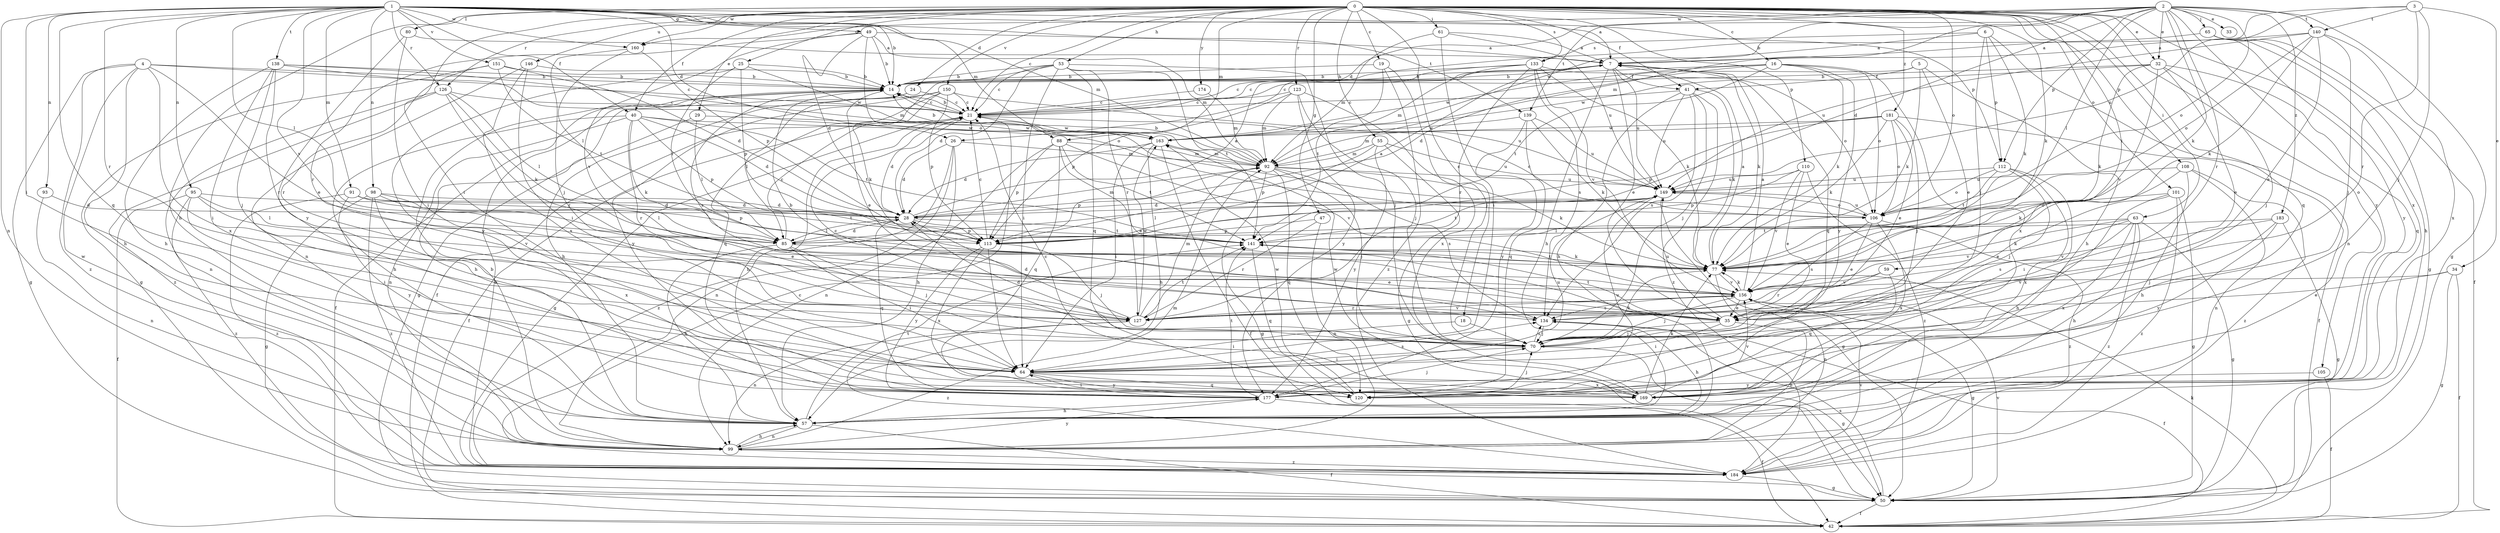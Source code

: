 strict digraph  {
0;
1;
2;
3;
4;
5;
6;
7;
14;
16;
18;
19;
21;
24;
25;
26;
28;
29;
32;
33;
34;
35;
40;
41;
42;
47;
49;
50;
53;
55;
57;
59;
61;
63;
64;
65;
70;
77;
80;
85;
88;
91;
92;
93;
95;
98;
99;
101;
105;
106;
108;
110;
112;
113;
120;
123;
126;
127;
133;
134;
138;
139;
140;
141;
146;
149;
150;
151;
156;
160;
163;
169;
174;
177;
181;
183;
184;
0 -> 7  [label=a];
0 -> 16  [label=c];
0 -> 18  [label=c];
0 -> 19  [label=c];
0 -> 21  [label=c];
0 -> 24  [label=d];
0 -> 25  [label=d];
0 -> 29  [label=e];
0 -> 32  [label=e];
0 -> 40  [label=f];
0 -> 47  [label=g];
0 -> 53  [label=h];
0 -> 55  [label=h];
0 -> 57  [label=h];
0 -> 59  [label=i];
0 -> 61  [label=i];
0 -> 63  [label=i];
0 -> 64  [label=i];
0 -> 77  [label=k];
0 -> 80  [label=l];
0 -> 88  [label=m];
0 -> 101  [label=o];
0 -> 105  [label=o];
0 -> 106  [label=o];
0 -> 108  [label=p];
0 -> 110  [label=p];
0 -> 120  [label=q];
0 -> 123  [label=r];
0 -> 126  [label=r];
0 -> 133  [label=s];
0 -> 146  [label=u];
0 -> 150  [label=v];
0 -> 160  [label=w];
0 -> 169  [label=x];
0 -> 174  [label=y];
0 -> 181  [label=z];
1 -> 14  [label=b];
1 -> 26  [label=d];
1 -> 40  [label=f];
1 -> 41  [label=f];
1 -> 49  [label=g];
1 -> 64  [label=i];
1 -> 85  [label=l];
1 -> 88  [label=m];
1 -> 91  [label=m];
1 -> 92  [label=m];
1 -> 93  [label=n];
1 -> 95  [label=n];
1 -> 98  [label=n];
1 -> 99  [label=n];
1 -> 112  [label=p];
1 -> 120  [label=q];
1 -> 126  [label=r];
1 -> 127  [label=r];
1 -> 138  [label=t];
1 -> 139  [label=t];
1 -> 151  [label=v];
1 -> 156  [label=v];
1 -> 160  [label=w];
2 -> 26  [label=d];
2 -> 28  [label=d];
2 -> 32  [label=e];
2 -> 33  [label=e];
2 -> 50  [label=g];
2 -> 65  [label=j];
2 -> 77  [label=k];
2 -> 85  [label=l];
2 -> 92  [label=m];
2 -> 106  [label=o];
2 -> 112  [label=p];
2 -> 127  [label=r];
2 -> 139  [label=t];
2 -> 140  [label=t];
2 -> 160  [label=w];
2 -> 163  [label=w];
2 -> 177  [label=y];
2 -> 183  [label=z];
3 -> 14  [label=b];
3 -> 34  [label=e];
3 -> 70  [label=j];
3 -> 127  [label=r];
3 -> 140  [label=t];
3 -> 149  [label=u];
4 -> 14  [label=b];
4 -> 21  [label=c];
4 -> 35  [label=e];
4 -> 50  [label=g];
4 -> 57  [label=h];
4 -> 64  [label=i];
4 -> 184  [label=z];
4 -> 99  [label=w];
5 -> 21  [label=c];
5 -> 35  [label=e];
5 -> 41  [label=f];
5 -> 57  [label=h];
5 -> 77  [label=k];
6 -> 7  [label=a];
6 -> 70  [label=j];
6 -> 77  [label=k];
6 -> 99  [label=n];
6 -> 112  [label=p];
6 -> 133  [label=s];
7 -> 14  [label=b];
7 -> 21  [label=c];
7 -> 35  [label=e];
7 -> 41  [label=f];
7 -> 57  [label=h];
7 -> 77  [label=k];
7 -> 120  [label=q];
7 -> 149  [label=u];
14 -> 21  [label=c];
14 -> 35  [label=e];
14 -> 42  [label=f];
14 -> 134  [label=s];
16 -> 14  [label=b];
16 -> 28  [label=d];
16 -> 77  [label=k];
16 -> 106  [label=o];
16 -> 141  [label=t];
16 -> 163  [label=w];
16 -> 169  [label=x];
16 -> 177  [label=y];
18 -> 64  [label=i];
18 -> 70  [label=j];
19 -> 14  [label=b];
19 -> 70  [label=j];
19 -> 141  [label=t];
19 -> 184  [label=z];
21 -> 14  [label=b];
21 -> 28  [label=d];
21 -> 42  [label=f];
21 -> 50  [label=g];
21 -> 57  [label=h];
21 -> 163  [label=w];
24 -> 21  [label=c];
24 -> 50  [label=g];
24 -> 85  [label=l];
25 -> 14  [label=b];
25 -> 85  [label=l];
25 -> 113  [label=p];
25 -> 163  [label=w];
25 -> 177  [label=y];
26 -> 28  [label=d];
26 -> 57  [label=h];
26 -> 92  [label=m];
26 -> 99  [label=n];
26 -> 184  [label=z];
28 -> 7  [label=a];
28 -> 85  [label=l];
28 -> 92  [label=m];
28 -> 113  [label=p];
28 -> 120  [label=q];
28 -> 141  [label=t];
29 -> 57  [label=h];
29 -> 85  [label=l];
29 -> 163  [label=w];
32 -> 14  [label=b];
32 -> 35  [label=e];
32 -> 70  [label=j];
32 -> 77  [label=k];
32 -> 120  [label=q];
32 -> 156  [label=v];
32 -> 163  [label=w];
34 -> 35  [label=e];
34 -> 42  [label=f];
34 -> 50  [label=g];
34 -> 156  [label=v];
35 -> 64  [label=i];
35 -> 70  [label=j];
35 -> 99  [label=n];
35 -> 141  [label=t];
35 -> 149  [label=u];
40 -> 28  [label=d];
40 -> 57  [label=h];
40 -> 77  [label=k];
40 -> 99  [label=n];
40 -> 113  [label=p];
40 -> 127  [label=r];
40 -> 141  [label=t];
40 -> 163  [label=w];
41 -> 21  [label=c];
41 -> 57  [label=h];
41 -> 70  [label=j];
41 -> 77  [label=k];
41 -> 134  [label=s];
41 -> 149  [label=u];
41 -> 184  [label=z];
42 -> 77  [label=k];
47 -> 99  [label=n];
47 -> 113  [label=p];
47 -> 127  [label=r];
49 -> 7  [label=a];
49 -> 14  [label=b];
49 -> 28  [label=d];
49 -> 92  [label=m];
49 -> 106  [label=o];
49 -> 127  [label=r];
49 -> 156  [label=v];
50 -> 42  [label=f];
50 -> 134  [label=s];
50 -> 156  [label=v];
53 -> 14  [label=b];
53 -> 21  [label=c];
53 -> 28  [label=d];
53 -> 42  [label=f];
53 -> 64  [label=i];
53 -> 70  [label=j];
53 -> 120  [label=q];
53 -> 127  [label=r];
53 -> 141  [label=t];
55 -> 50  [label=g];
55 -> 92  [label=m];
55 -> 113  [label=p];
55 -> 149  [label=u];
55 -> 177  [label=y];
57 -> 42  [label=f];
57 -> 99  [label=n];
57 -> 141  [label=t];
59 -> 120  [label=q];
59 -> 127  [label=r];
59 -> 156  [label=v];
61 -> 7  [label=a];
61 -> 64  [label=i];
61 -> 92  [label=m];
61 -> 149  [label=u];
63 -> 50  [label=g];
63 -> 57  [label=h];
63 -> 77  [label=k];
63 -> 134  [label=s];
63 -> 141  [label=t];
63 -> 156  [label=v];
63 -> 169  [label=x];
63 -> 184  [label=z];
64 -> 120  [label=q];
64 -> 134  [label=s];
64 -> 149  [label=u];
64 -> 169  [label=x];
64 -> 177  [label=y];
65 -> 7  [label=a];
65 -> 42  [label=f];
65 -> 50  [label=g];
65 -> 57  [label=h];
65 -> 177  [label=y];
70 -> 21  [label=c];
70 -> 28  [label=d];
70 -> 50  [label=g];
70 -> 64  [label=i];
70 -> 77  [label=k];
70 -> 134  [label=s];
77 -> 7  [label=a];
77 -> 99  [label=n];
77 -> 141  [label=t];
77 -> 156  [label=v];
80 -> 7  [label=a];
80 -> 64  [label=i];
80 -> 177  [label=y];
85 -> 21  [label=c];
85 -> 28  [label=d];
85 -> 35  [label=e];
85 -> 57  [label=h];
85 -> 64  [label=i];
85 -> 70  [label=j];
88 -> 35  [label=e];
88 -> 92  [label=m];
88 -> 99  [label=n];
88 -> 113  [label=p];
88 -> 120  [label=q];
88 -> 141  [label=t];
88 -> 156  [label=v];
91 -> 28  [label=d];
91 -> 113  [label=p];
91 -> 141  [label=t];
91 -> 177  [label=y];
91 -> 184  [label=z];
92 -> 14  [label=b];
92 -> 50  [label=g];
92 -> 70  [label=j];
92 -> 77  [label=k];
92 -> 113  [label=p];
92 -> 120  [label=q];
92 -> 134  [label=s];
92 -> 149  [label=u];
93 -> 28  [label=d];
93 -> 99  [label=n];
95 -> 28  [label=d];
95 -> 42  [label=f];
95 -> 64  [label=i];
95 -> 85  [label=l];
95 -> 156  [label=v];
95 -> 184  [label=z];
98 -> 28  [label=d];
98 -> 35  [label=e];
98 -> 50  [label=g];
98 -> 85  [label=l];
98 -> 169  [label=x];
98 -> 184  [label=z];
99 -> 14  [label=b];
99 -> 57  [label=h];
99 -> 92  [label=m];
99 -> 177  [label=y];
99 -> 184  [label=z];
101 -> 35  [label=e];
101 -> 50  [label=g];
101 -> 57  [label=h];
101 -> 106  [label=o];
101 -> 184  [label=z];
105 -> 42  [label=f];
105 -> 177  [label=y];
106 -> 21  [label=c];
106 -> 35  [label=e];
106 -> 134  [label=s];
106 -> 149  [label=u];
106 -> 169  [label=x];
106 -> 184  [label=z];
108 -> 57  [label=h];
108 -> 77  [label=k];
108 -> 99  [label=n];
108 -> 149  [label=u];
108 -> 184  [label=z];
110 -> 35  [label=e];
110 -> 113  [label=p];
110 -> 149  [label=u];
110 -> 156  [label=v];
110 -> 184  [label=z];
112 -> 64  [label=i];
112 -> 70  [label=j];
112 -> 106  [label=o];
112 -> 141  [label=t];
112 -> 149  [label=u];
112 -> 169  [label=x];
113 -> 7  [label=a];
113 -> 21  [label=c];
113 -> 64  [label=i];
113 -> 70  [label=j];
113 -> 169  [label=x];
113 -> 177  [label=y];
120 -> 70  [label=j];
120 -> 149  [label=u];
120 -> 163  [label=w];
123 -> 21  [label=c];
123 -> 70  [label=j];
123 -> 92  [label=m];
123 -> 113  [label=p];
123 -> 169  [label=x];
123 -> 177  [label=y];
126 -> 21  [label=c];
126 -> 77  [label=k];
126 -> 85  [label=l];
126 -> 99  [label=n];
126 -> 127  [label=r];
126 -> 184  [label=z];
127 -> 28  [label=d];
127 -> 92  [label=m];
127 -> 99  [label=n];
127 -> 141  [label=t];
127 -> 156  [label=v];
127 -> 163  [label=w];
127 -> 184  [label=z];
133 -> 14  [label=b];
133 -> 21  [label=c];
133 -> 77  [label=k];
133 -> 92  [label=m];
133 -> 106  [label=o];
133 -> 127  [label=r];
133 -> 134  [label=s];
133 -> 156  [label=v];
134 -> 14  [label=b];
134 -> 42  [label=f];
134 -> 57  [label=h];
134 -> 70  [label=j];
138 -> 14  [label=b];
138 -> 57  [label=h];
138 -> 70  [label=j];
138 -> 92  [label=m];
138 -> 106  [label=o];
138 -> 127  [label=r];
138 -> 169  [label=x];
139 -> 77  [label=k];
139 -> 120  [label=q];
139 -> 149  [label=u];
139 -> 163  [label=w];
139 -> 177  [label=y];
140 -> 7  [label=a];
140 -> 35  [label=e];
140 -> 70  [label=j];
140 -> 77  [label=k];
140 -> 106  [label=o];
140 -> 149  [label=u];
140 -> 169  [label=x];
141 -> 77  [label=k];
141 -> 120  [label=q];
146 -> 14  [label=b];
146 -> 64  [label=i];
146 -> 99  [label=n];
146 -> 169  [label=x];
149 -> 28  [label=d];
149 -> 50  [label=g];
149 -> 85  [label=l];
149 -> 106  [label=o];
149 -> 141  [label=t];
150 -> 21  [label=c];
150 -> 57  [label=h];
150 -> 77  [label=k];
150 -> 113  [label=p];
150 -> 120  [label=q];
150 -> 149  [label=u];
150 -> 177  [label=y];
151 -> 14  [label=b];
151 -> 28  [label=d];
151 -> 50  [label=g];
151 -> 127  [label=r];
151 -> 141  [label=t];
156 -> 7  [label=a];
156 -> 35  [label=e];
156 -> 50  [label=g];
156 -> 70  [label=j];
156 -> 77  [label=k];
156 -> 127  [label=r];
156 -> 134  [label=s];
160 -> 70  [label=j];
160 -> 85  [label=l];
160 -> 113  [label=p];
163 -> 14  [label=b];
163 -> 28  [label=d];
163 -> 42  [label=f];
163 -> 57  [label=h];
163 -> 64  [label=i];
163 -> 92  [label=m];
169 -> 21  [label=c];
169 -> 77  [label=k];
169 -> 156  [label=v];
169 -> 163  [label=w];
174 -> 21  [label=c];
174 -> 92  [label=m];
177 -> 42  [label=f];
177 -> 57  [label=h];
177 -> 64  [label=i];
177 -> 70  [label=j];
177 -> 141  [label=t];
181 -> 35  [label=e];
181 -> 42  [label=f];
181 -> 70  [label=j];
181 -> 77  [label=k];
181 -> 92  [label=m];
181 -> 106  [label=o];
181 -> 113  [label=p];
181 -> 163  [label=w];
183 -> 50  [label=g];
183 -> 70  [label=j];
183 -> 85  [label=l];
183 -> 156  [label=v];
183 -> 177  [label=y];
184 -> 14  [label=b];
184 -> 21  [label=c];
184 -> 50  [label=g];
184 -> 156  [label=v];
}
